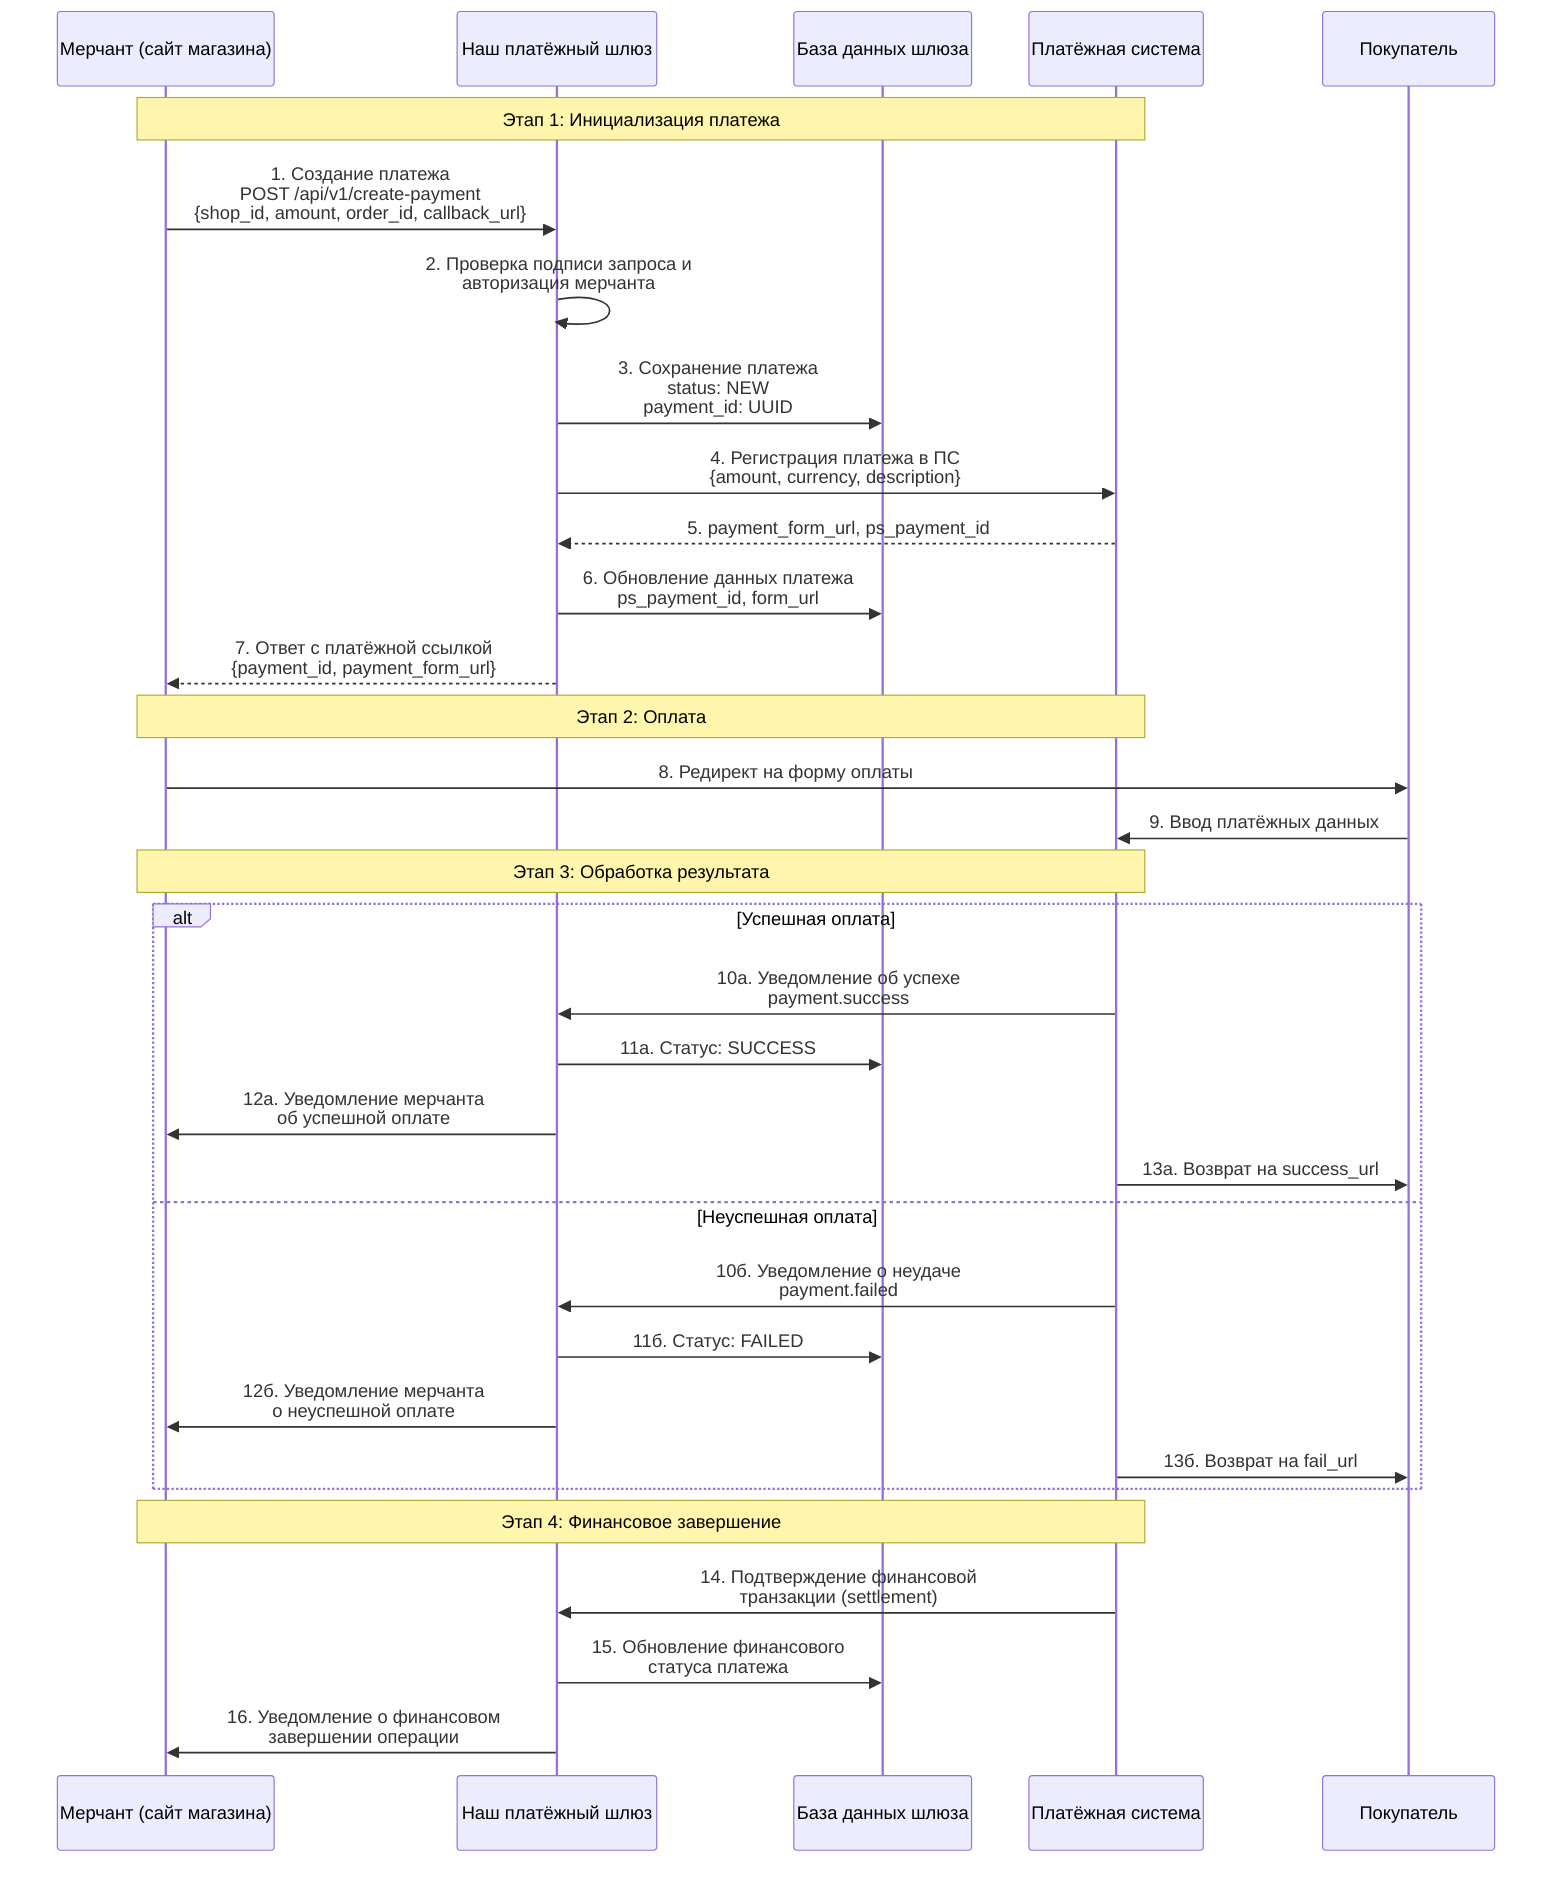 sequenceDiagram
    participant M as Мерчант (сайт магазина)
    participant GW as Наш платёжный шлюз
    participant DB as База данных шлюза
    participant PS as Платёжная система
    participant C as Покупатель
    
    Note over M,PS: Этап 1: Инициализация платежа
    
    M->>GW: 1. Создание платежа<br/>POST /api/v1/create-payment<br/>{shop_id, amount, order_id, callback_url}
    
    GW->>GW: 2. Проверка подписи запроса и<br/>авторизация мерчанта
    
    GW->>DB: 3. Сохранение платежа<br/>status: NEW<br/>payment_id: UUID
    
    GW->>PS: 4. Регистрация платежа в ПС<br/>{amount, currency, description}
    PS-->>GW: 5. payment_form_url, ps_payment_id
    
    GW->>DB: 6. Обновление данных платежа<br/>ps_payment_id, form_url
    
    GW-->>M: 7. Ответ с платёжной ссылкой<br/>{payment_id, payment_form_url}
    
    Note over M,PS: Этап 2: Оплата
    
    M->>C: 8. Редирект на форму оплаты
    C->>PS: 9. Ввод платёжных данных
    
    Note over PS,M: Этап 3: Обработка результата
    
    alt Успешная оплата
        PS->>GW: 10а. Уведомление об успехе<br/>payment.success
        GW->>DB: 11а. Статус: SUCCESS
        GW->>M: 12а. Уведомление мерчанта<br/>об успешной оплате
        PS->>C: 13а. Возврат на success_url
    else Неуспешная оплата
        PS->>GW: 10б. Уведомление о неудаче<br/>payment.failed
        GW->>DB: 11б. Статус: FAILED
        GW->>M: 12б. Уведомление мерчанта<br/>о неуспешной оплате
        PS->>C: 13б. Возврат на fail_url
    end
    
    Note over M,PS: Этап 4: Финансовое завершение
    
    PS->>GW: 14. Подтверждение финансовой<br/>транзакции (settlement)
    GW->>DB: 15. Обновление финансового<br/>статуса платежа
    GW->>M: 16. Уведомление о финансовом<br/>завершении операции